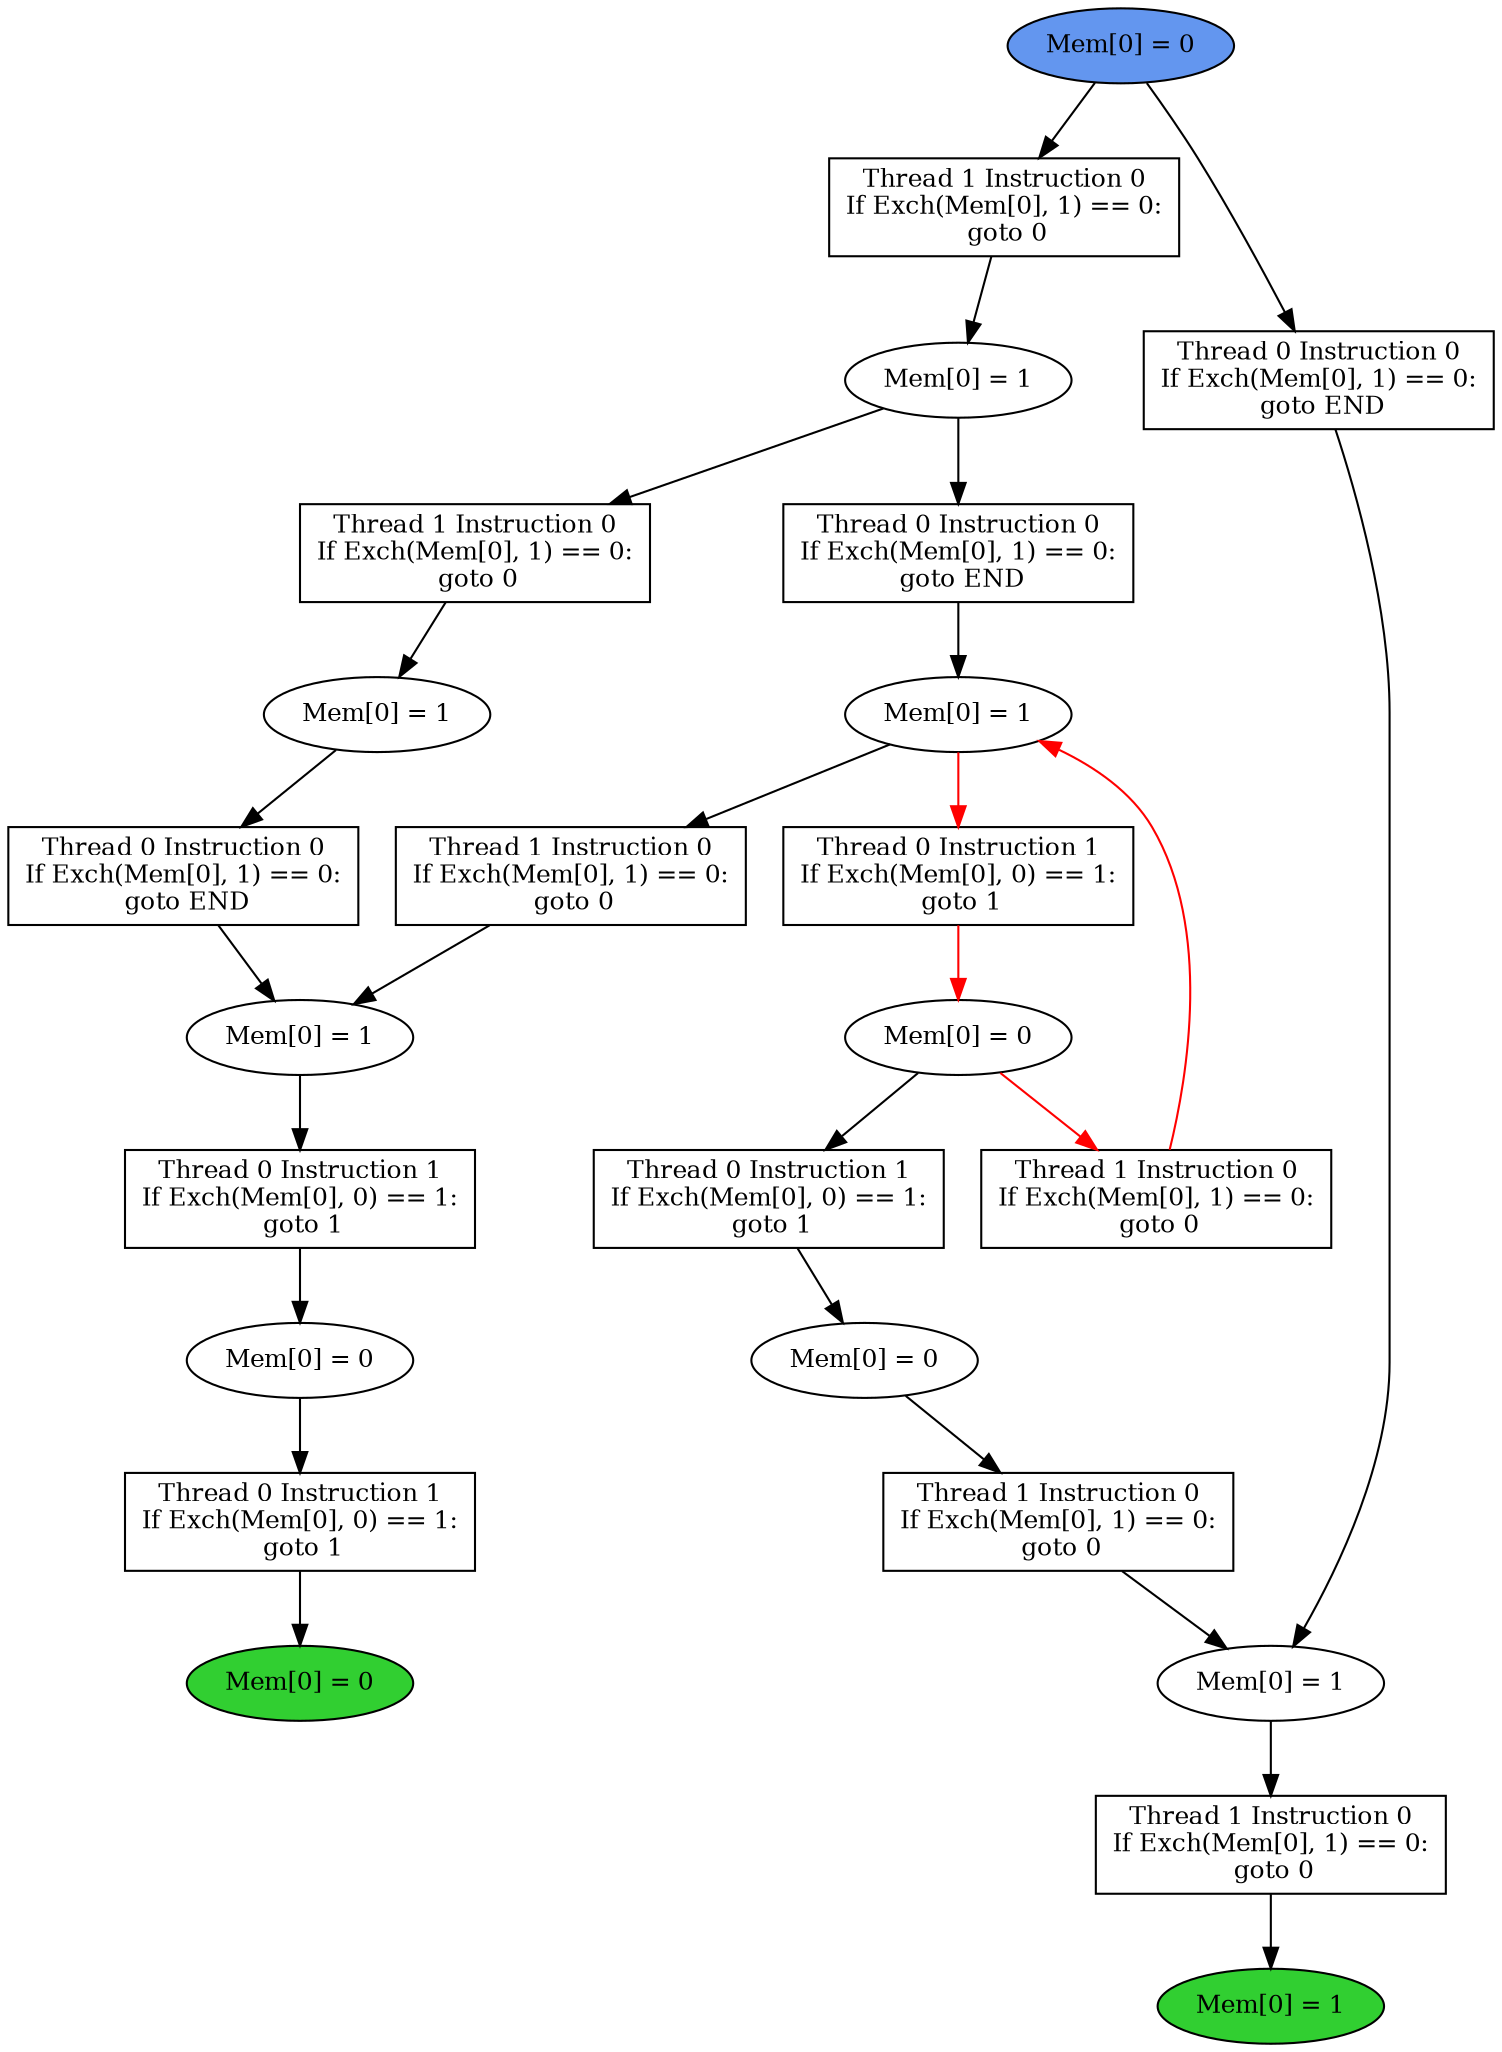 digraph "graph" {
graph [fontsize=12]
node [fontsize=12]
edge [fontsize=12]
rankdir=TB;
"N18" -> "N17" [uuid = "<A0, END1>", color = "#000000", fontcolor = "#ffffff", style = "solid", label = "", dir = "forward", weight = "1"]
"N21" -> "N19" [uuid = "<A1, S7>", color = "#000000", fontcolor = "#ffffff", style = "solid", label = "", dir = "forward", weight = "1"]
"N23" -> "N22" [uuid = "<A2, S2>", color = "#000000", fontcolor = "#ffffff", style = "solid", label = "", dir = "forward", weight = "1"]
"N11" -> "N10" [uuid = "<A3, S1>", color = "#000000", fontcolor = "#ffffff", style = "solid", label = "", dir = "forward", weight = "1"]
"N29" -> "N28" [uuid = "<A4, S0>", color = "#ff0000", fontcolor = "#ffffff", style = "solid", label = "", dir = "forward", weight = "1"]
"N15" -> "N14" [uuid = "<A5, S6>", color = "#000000", fontcolor = "#ffffff", style = "solid", label = "", dir = "forward", weight = "1"]
"N16" -> "N12" [uuid = "<A6, S5>", color = "#000000", fontcolor = "#ffffff", style = "solid", label = "", dir = "forward", weight = "1"]
"N30" -> "N27" [uuid = "<A7, S4>", color = "#ff0000", fontcolor = "#ffffff", style = "solid", label = "", dir = "back", weight = "1"]
"N33" -> "N32" [uuid = "<A8, S3>", color = "#000000", fontcolor = "#ffffff", style = "solid", label = "", dir = "forward", weight = "1"]
"N20" -> "N19" [uuid = "<A9, S7>", color = "#000000", fontcolor = "#ffffff", style = "solid", label = "", dir = "forward", weight = "1"]
"N13" -> "N12" [uuid = "<A10, S5>", color = "#000000", fontcolor = "#ffffff", style = "solid", label = "", dir = "forward", weight = "1"]
"N31" -> "N30" [uuid = "<A11, S4>", color = "#000000", fontcolor = "#ffffff", style = "solid", label = "", dir = "forward", weight = "1"]
"N9" -> "N8" [uuid = "<A12, END0>", color = "#000000", fontcolor = "#ffffff", style = "solid", label = "", dir = "forward", weight = "1"]
"N19" -> "N18" [uuid = "<A0, S7>", color = "#000000", fontcolor = "#ffffff", style = "solid", label = "", dir = "forward", weight = "1"]
"N22" -> "N21" [uuid = "<A1, S2>", color = "#000000", fontcolor = "#ffffff", style = "solid", label = "", dir = "forward", weight = "1"]
"N28" -> "N23" [uuid = "<A2, S0>", color = "#000000", fontcolor = "#ffffff", style = "solid", label = "", dir = "forward", weight = "1"]
"N12" -> "N11" [uuid = "<A3, S5>", color = "#000000", fontcolor = "#ffffff", style = "solid", label = "", dir = "forward", weight = "1"]
"N30" -> "N29" [uuid = "<A4, S4>", color = "#ff0000", fontcolor = "#ffffff", style = "solid", label = "", dir = "forward", weight = "1"]
"N32" -> "N15" [uuid = "<A5, S3>", color = "#000000", fontcolor = "#ffffff", style = "solid", label = "", dir = "forward", weight = "1"]
"N30" -> "N16" [uuid = "<A6, S4>", color = "#000000", fontcolor = "#ffffff", style = "solid", label = "", dir = "forward", weight = "1"]
"N28" -> "N27" [uuid = "<A7, S0>", color = "#ff0000", fontcolor = "#ffffff", style = "solid", label = "", dir = "forward", weight = "1"]
"N34" -> "N33" [uuid = "<A8, START$0>", color = "#000000", fontcolor = "#ffffff", style = "solid", label = "", dir = "forward", weight = "1"]
"N34" -> "N20" [uuid = "<A9, START$0>", color = "#000000", fontcolor = "#ffffff", style = "solid", label = "", dir = "forward", weight = "1"]
"N14" -> "N13" [uuid = "<A10, S6>", color = "#000000", fontcolor = "#ffffff", style = "solid", label = "", dir = "forward", weight = "1"]
"N32" -> "N31" [uuid = "<A11, S3>", color = "#000000", fontcolor = "#ffffff", style = "solid", label = "", dir = "forward", weight = "1"]
"N10" -> "N9" [uuid = "<A12, S1>", color = "#000000", fontcolor = "#ffffff", style = "solid", label = "", dir = "forward", weight = "1"]
"N8" [uuid="END0", label="Mem[0] = 0", fillcolor = "#31cf31", fontcolor = "#000000", shape = "ellipse", style = "filled, solid"]
"N9" [uuid="A12", label="Thread 0 Instruction 1
If Exch(Mem[0], 0) == 1:
 goto 1", fillcolor = "#ffffff", fontcolor = "#000000", shape = "box", style = "filled, solid"]
"N10" [uuid="S1", label="Mem[0] = 0", fillcolor = "#ffffff", fontcolor = "#000000", shape = "ellipse", style = "filled, solid"]
"N11" [uuid="A3", label="Thread 0 Instruction 1
If Exch(Mem[0], 0) == 1:
 goto 1", fillcolor = "#ffffff", fontcolor = "#000000", shape = "box", style = "filled, solid"]
"N12" [uuid="S5", label="Mem[0] = 1", fillcolor = "#ffffff", fontcolor = "#000000", shape = "ellipse", style = "filled, solid"]
"N13" [uuid="A10", label="Thread 0 Instruction 0
If Exch(Mem[0], 1) == 0:
 goto END", fillcolor = "#ffffff", fontcolor = "#000000", shape = "box", style = "filled, solid"]
"N14" [uuid="S6", label="Mem[0] = 1", fillcolor = "#ffffff", fontcolor = "#000000", shape = "ellipse", style = "filled, solid"]
"N15" [uuid="A5", label="Thread 1 Instruction 0
If Exch(Mem[0], 1) == 0:
 goto 0", fillcolor = "#ffffff", fontcolor = "#000000", shape = "box", style = "filled, solid"]
"N16" [uuid="A6", label="Thread 1 Instruction 0
If Exch(Mem[0], 1) == 0:
 goto 0", fillcolor = "#ffffff", fontcolor = "#000000", shape = "box", style = "filled, solid"]
"N17" [uuid="END1", label="Mem[0] = 1", fillcolor = "#31cf31", fontcolor = "#000000", shape = "ellipse", style = "filled, solid"]
"N18" [uuid="A0", label="Thread 1 Instruction 0
If Exch(Mem[0], 1) == 0:
 goto 0", fillcolor = "#ffffff", fontcolor = "#000000", shape = "box", style = "filled, solid"]
"N19" [uuid="S7", label="Mem[0] = 1", fillcolor = "#ffffff", fontcolor = "#000000", shape = "ellipse", style = "filled, solid"]
"N20" [uuid="A9", label="Thread 0 Instruction 0
If Exch(Mem[0], 1) == 0:
 goto END", fillcolor = "#ffffff", fontcolor = "#000000", shape = "box", style = "filled, solid"]
"N21" [uuid="A1", label="Thread 1 Instruction 0
If Exch(Mem[0], 1) == 0:
 goto 0", fillcolor = "#ffffff", fontcolor = "#000000", shape = "box", style = "filled, solid"]
"N22" [uuid="S2", label="Mem[0] = 0", fillcolor = "#ffffff", fontcolor = "#000000", shape = "ellipse", style = "filled, solid"]
"N23" [uuid="A2", label="Thread 0 Instruction 1
If Exch(Mem[0], 0) == 1:
 goto 1", fillcolor = "#ffffff", fontcolor = "#000000", shape = "box", style = "filled, solid"]
"N27" [uuid="A7", label="Thread 1 Instruction 0
If Exch(Mem[0], 1) == 0:
 goto 0", fillcolor = "#ffffff", fontcolor = "#000000", shape = "box", style = "filled, solid"]
"N28" [uuid="S0", label="Mem[0] = 0", fillcolor = "#ffffff", fontcolor = "#000000", shape = "ellipse", style = "filled, solid"]
"N29" [uuid="A4", label="Thread 0 Instruction 1
If Exch(Mem[0], 0) == 1:
 goto 1", fillcolor = "#ffffff", fontcolor = "#000000", shape = "box", style = "filled, solid"]
"N30" [uuid="S4", label="Mem[0] = 1", fillcolor = "#ffffff", fontcolor = "#000000", shape = "ellipse", style = "filled, solid"]
"N31" [uuid="A11", label="Thread 0 Instruction 0
If Exch(Mem[0], 1) == 0:
 goto END", fillcolor = "#ffffff", fontcolor = "#000000", shape = "box", style = "filled, solid"]
"N32" [uuid="S3", label="Mem[0] = 1", fillcolor = "#ffffff", fontcolor = "#000000", shape = "ellipse", style = "filled, solid"]
"N33" [uuid="A8", label="Thread 1 Instruction 0
If Exch(Mem[0], 1) == 0:
 goto 0", fillcolor = "#ffffff", fontcolor = "#000000", shape = "box", style = "filled, solid"]
"N34" [uuid="START$0", label="Mem[0] = 0", fillcolor = "#6396ef", fontcolor = "#000000", shape = "ellipse", style = "filled, solid"]
}